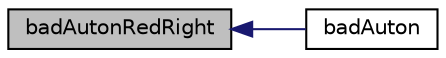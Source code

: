 digraph "badAutonRedRight"
{
  edge [fontname="Helvetica",fontsize="10",labelfontname="Helvetica",labelfontsize="10"];
  node [fontname="Helvetica",fontsize="10",shape=record];
  rankdir="LR";
  Node1 [label="badAutonRedRight",height=0.2,width=0.4,color="black", fillcolor="grey75", style="filled", fontcolor="black"];
  Node1 -> Node2 [dir="back",color="midnightblue",fontsize="10",style="solid",fontname="Helvetica"];
  Node2 [label="badAuton",height=0.2,width=0.4,color="black", fillcolor="white", style="filled",URL="$db/ddf/auton_8cpp_af9785dd062d532b02b46976d0b757c9e.html#af9785dd062d532b02b46976d0b757c9e"];
}
